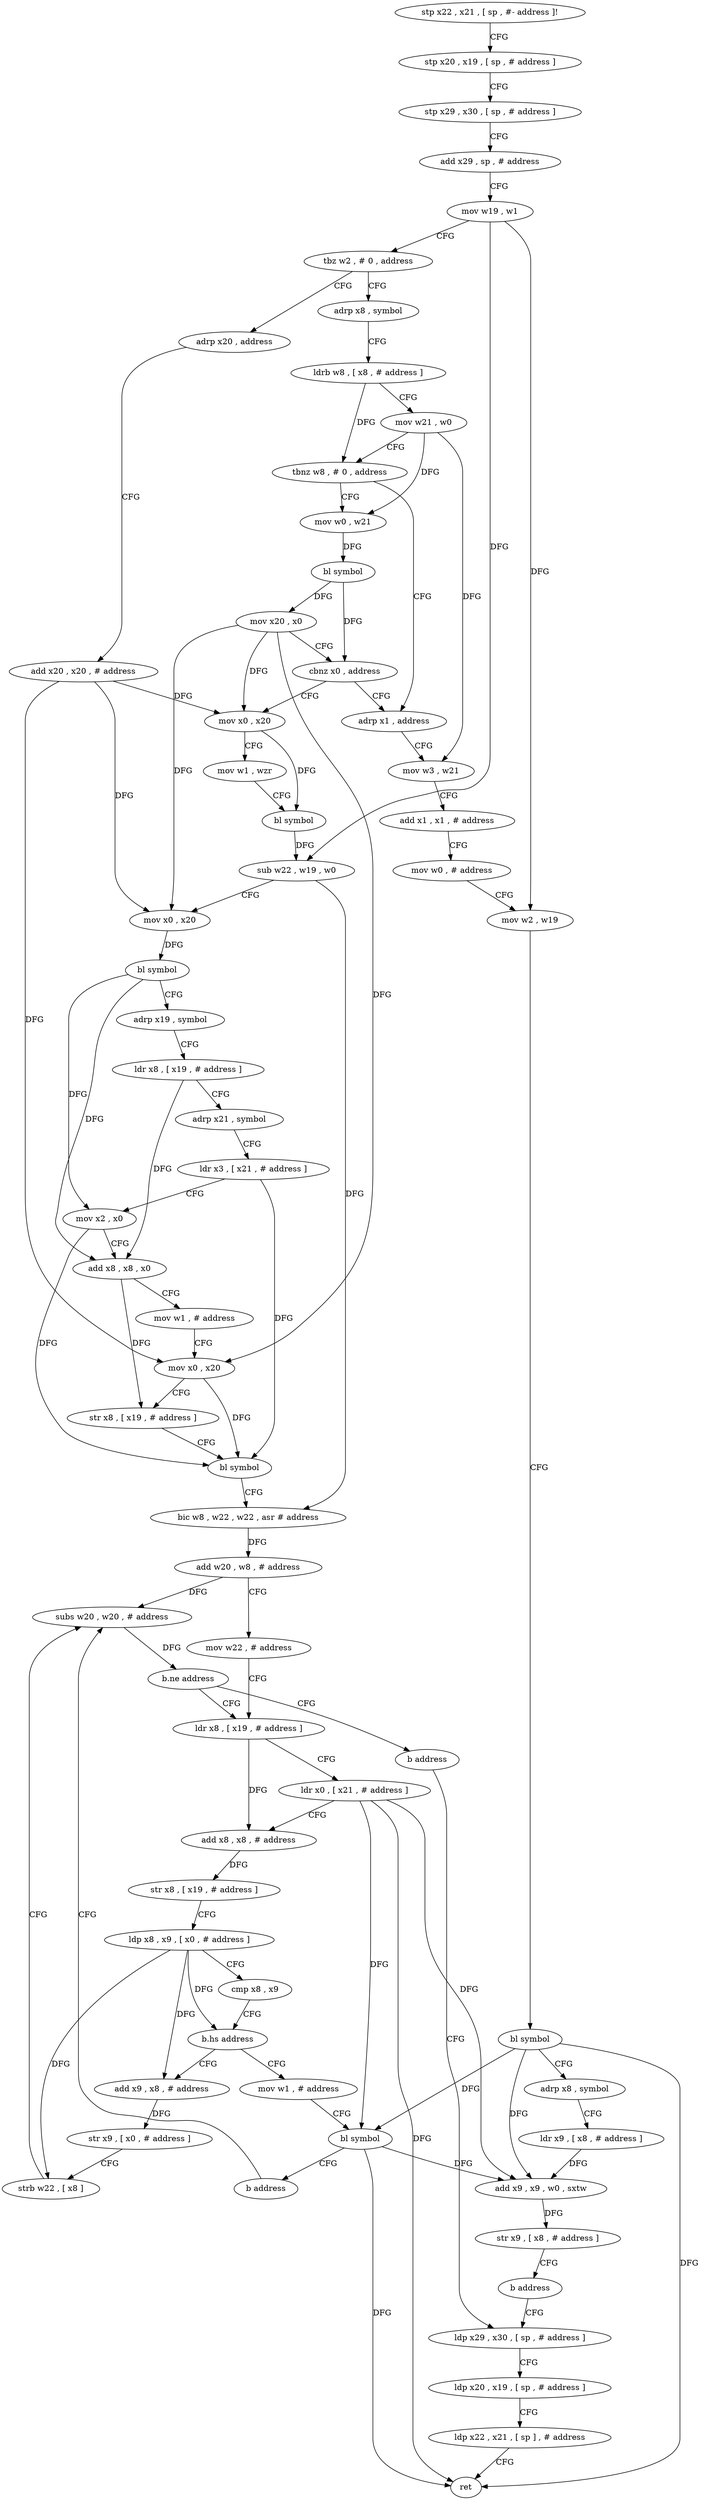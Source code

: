 digraph "func" {
"4243772" [label = "stp x22 , x21 , [ sp , #- address ]!" ]
"4243776" [label = "stp x20 , x19 , [ sp , # address ]" ]
"4243780" [label = "stp x29 , x30 , [ sp , # address ]" ]
"4243784" [label = "add x29 , sp , # address" ]
"4243788" [label = "mov w19 , w1" ]
"4243792" [label = "tbz w2 , # 0 , address" ]
"4243872" [label = "adrp x20 , address" ]
"4243796" [label = "adrp x8 , symbol" ]
"4243876" [label = "add x20 , x20 , # address" ]
"4243880" [label = "mov x0 , x20" ]
"4243800" [label = "ldrb w8 , [ x8 , # address ]" ]
"4243804" [label = "mov w21 , w0" ]
"4243808" [label = "tbnz w8 , # 0 , address" ]
"4243828" [label = "adrp x1 , address" ]
"4243812" [label = "mov w0 , w21" ]
"4244008" [label = "mov w1 , # address" ]
"4244012" [label = "bl symbol" ]
"4244016" [label = "b address" ]
"4243996" [label = "subs w20 , w20 , # address" ]
"4243984" [label = "add x9 , x8 , # address" ]
"4243988" [label = "str x9 , [ x0 , # address ]" ]
"4243992" [label = "strb w22 , [ x8 ]" ]
"4243832" [label = "mov w3 , w21" ]
"4243836" [label = "add x1 , x1 , # address" ]
"4243840" [label = "mov w0 , # address" ]
"4243844" [label = "mov w2 , w19" ]
"4243848" [label = "bl symbol" ]
"4243852" [label = "adrp x8 , symbol" ]
"4243856" [label = "ldr x9 , [ x8 , # address ]" ]
"4243860" [label = "add x9 , x9 , w0 , sxtw" ]
"4243864" [label = "str x9 , [ x8 , # address ]" ]
"4243868" [label = "b address" ]
"4244020" [label = "ldp x29 , x30 , [ sp , # address ]" ]
"4243816" [label = "bl symbol" ]
"4243820" [label = "mov x20 , x0" ]
"4243824" [label = "cbnz x0 , address" ]
"4244000" [label = "b.ne address" ]
"4243956" [label = "ldr x8 , [ x19 , # address ]" ]
"4244004" [label = "b address" ]
"4243960" [label = "ldr x0 , [ x21 , # address ]" ]
"4243964" [label = "add x8 , x8 , # address" ]
"4243968" [label = "str x8 , [ x19 , # address ]" ]
"4243972" [label = "ldp x8 , x9 , [ x0 , # address ]" ]
"4243976" [label = "cmp x8 , x9" ]
"4243980" [label = "b.hs address" ]
"4244024" [label = "ldp x20 , x19 , [ sp , # address ]" ]
"4244028" [label = "ldp x22 , x21 , [ sp ] , # address" ]
"4244032" [label = "ret" ]
"4243884" [label = "mov w1 , wzr" ]
"4243888" [label = "bl symbol" ]
"4243892" [label = "sub w22 , w19 , w0" ]
"4243896" [label = "mov x0 , x20" ]
"4243900" [label = "bl symbol" ]
"4243904" [label = "adrp x19 , symbol" ]
"4243908" [label = "ldr x8 , [ x19 , # address ]" ]
"4243912" [label = "adrp x21 , symbol" ]
"4243916" [label = "ldr x3 , [ x21 , # address ]" ]
"4243920" [label = "mov x2 , x0" ]
"4243924" [label = "add x8 , x8 , x0" ]
"4243928" [label = "mov w1 , # address" ]
"4243932" [label = "mov x0 , x20" ]
"4243936" [label = "str x8 , [ x19 , # address ]" ]
"4243940" [label = "bl symbol" ]
"4243944" [label = "bic w8 , w22 , w22 , asr # address" ]
"4243948" [label = "add w20 , w8 , # address" ]
"4243952" [label = "mov w22 , # address" ]
"4243772" -> "4243776" [ label = "CFG" ]
"4243776" -> "4243780" [ label = "CFG" ]
"4243780" -> "4243784" [ label = "CFG" ]
"4243784" -> "4243788" [ label = "CFG" ]
"4243788" -> "4243792" [ label = "CFG" ]
"4243788" -> "4243892" [ label = "DFG" ]
"4243788" -> "4243844" [ label = "DFG" ]
"4243792" -> "4243872" [ label = "CFG" ]
"4243792" -> "4243796" [ label = "CFG" ]
"4243872" -> "4243876" [ label = "CFG" ]
"4243796" -> "4243800" [ label = "CFG" ]
"4243876" -> "4243880" [ label = "DFG" ]
"4243876" -> "4243896" [ label = "DFG" ]
"4243876" -> "4243932" [ label = "DFG" ]
"4243880" -> "4243884" [ label = "CFG" ]
"4243880" -> "4243888" [ label = "DFG" ]
"4243800" -> "4243804" [ label = "CFG" ]
"4243800" -> "4243808" [ label = "DFG" ]
"4243804" -> "4243808" [ label = "CFG" ]
"4243804" -> "4243832" [ label = "DFG" ]
"4243804" -> "4243812" [ label = "DFG" ]
"4243808" -> "4243828" [ label = "CFG" ]
"4243808" -> "4243812" [ label = "CFG" ]
"4243828" -> "4243832" [ label = "CFG" ]
"4243812" -> "4243816" [ label = "DFG" ]
"4244008" -> "4244012" [ label = "CFG" ]
"4244012" -> "4244016" [ label = "CFG" ]
"4244012" -> "4243860" [ label = "DFG" ]
"4244012" -> "4244032" [ label = "DFG" ]
"4244016" -> "4243996" [ label = "CFG" ]
"4243996" -> "4244000" [ label = "DFG" ]
"4243984" -> "4243988" [ label = "DFG" ]
"4243988" -> "4243992" [ label = "CFG" ]
"4243992" -> "4243996" [ label = "CFG" ]
"4243832" -> "4243836" [ label = "CFG" ]
"4243836" -> "4243840" [ label = "CFG" ]
"4243840" -> "4243844" [ label = "CFG" ]
"4243844" -> "4243848" [ label = "CFG" ]
"4243848" -> "4243852" [ label = "CFG" ]
"4243848" -> "4243860" [ label = "DFG" ]
"4243848" -> "4244032" [ label = "DFG" ]
"4243848" -> "4244012" [ label = "DFG" ]
"4243852" -> "4243856" [ label = "CFG" ]
"4243856" -> "4243860" [ label = "DFG" ]
"4243860" -> "4243864" [ label = "DFG" ]
"4243864" -> "4243868" [ label = "CFG" ]
"4243868" -> "4244020" [ label = "CFG" ]
"4244020" -> "4244024" [ label = "CFG" ]
"4243816" -> "4243820" [ label = "DFG" ]
"4243816" -> "4243824" [ label = "DFG" ]
"4243820" -> "4243824" [ label = "CFG" ]
"4243820" -> "4243880" [ label = "DFG" ]
"4243820" -> "4243896" [ label = "DFG" ]
"4243820" -> "4243932" [ label = "DFG" ]
"4243824" -> "4243880" [ label = "CFG" ]
"4243824" -> "4243828" [ label = "CFG" ]
"4244000" -> "4243956" [ label = "CFG" ]
"4244000" -> "4244004" [ label = "CFG" ]
"4243956" -> "4243960" [ label = "CFG" ]
"4243956" -> "4243964" [ label = "DFG" ]
"4244004" -> "4244020" [ label = "CFG" ]
"4243960" -> "4243964" [ label = "CFG" ]
"4243960" -> "4243860" [ label = "DFG" ]
"4243960" -> "4244032" [ label = "DFG" ]
"4243960" -> "4244012" [ label = "DFG" ]
"4243964" -> "4243968" [ label = "DFG" ]
"4243968" -> "4243972" [ label = "CFG" ]
"4243972" -> "4243976" [ label = "CFG" ]
"4243972" -> "4243980" [ label = "DFG" ]
"4243972" -> "4243984" [ label = "DFG" ]
"4243972" -> "4243992" [ label = "DFG" ]
"4243976" -> "4243980" [ label = "CFG" ]
"4243980" -> "4244008" [ label = "CFG" ]
"4243980" -> "4243984" [ label = "CFG" ]
"4244024" -> "4244028" [ label = "CFG" ]
"4244028" -> "4244032" [ label = "CFG" ]
"4243884" -> "4243888" [ label = "CFG" ]
"4243888" -> "4243892" [ label = "DFG" ]
"4243892" -> "4243896" [ label = "CFG" ]
"4243892" -> "4243944" [ label = "DFG" ]
"4243896" -> "4243900" [ label = "DFG" ]
"4243900" -> "4243904" [ label = "CFG" ]
"4243900" -> "4243920" [ label = "DFG" ]
"4243900" -> "4243924" [ label = "DFG" ]
"4243904" -> "4243908" [ label = "CFG" ]
"4243908" -> "4243912" [ label = "CFG" ]
"4243908" -> "4243924" [ label = "DFG" ]
"4243912" -> "4243916" [ label = "CFG" ]
"4243916" -> "4243920" [ label = "CFG" ]
"4243916" -> "4243940" [ label = "DFG" ]
"4243920" -> "4243924" [ label = "CFG" ]
"4243920" -> "4243940" [ label = "DFG" ]
"4243924" -> "4243928" [ label = "CFG" ]
"4243924" -> "4243936" [ label = "DFG" ]
"4243928" -> "4243932" [ label = "CFG" ]
"4243932" -> "4243936" [ label = "CFG" ]
"4243932" -> "4243940" [ label = "DFG" ]
"4243936" -> "4243940" [ label = "CFG" ]
"4243940" -> "4243944" [ label = "CFG" ]
"4243944" -> "4243948" [ label = "DFG" ]
"4243948" -> "4243952" [ label = "CFG" ]
"4243948" -> "4243996" [ label = "DFG" ]
"4243952" -> "4243956" [ label = "CFG" ]
}
